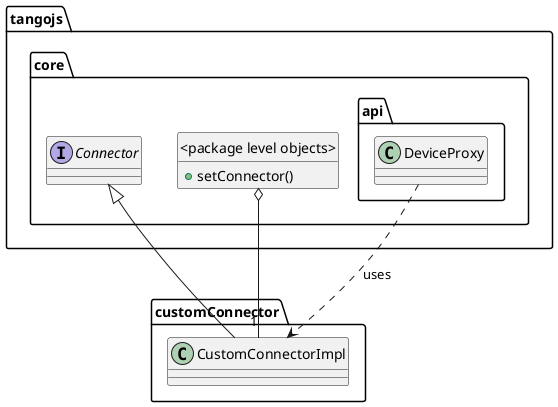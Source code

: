@startuml

package "tangojs.core" {

  interface Connector

  class "<package level objects>" {
    +setConnector()
  }

  hide "<package level objects>" circle
  hide "<package level objects>" fields

  package "api" {
    class DeviceProxy
  }
}

package "customConnector" {

  class CustomConnectorImpl
}

"<package level objects>" o-- "1" CustomConnectorImpl
Connector <|-- CustomConnectorImpl
DeviceProxy ..> CustomConnectorImpl : uses

@enduml
